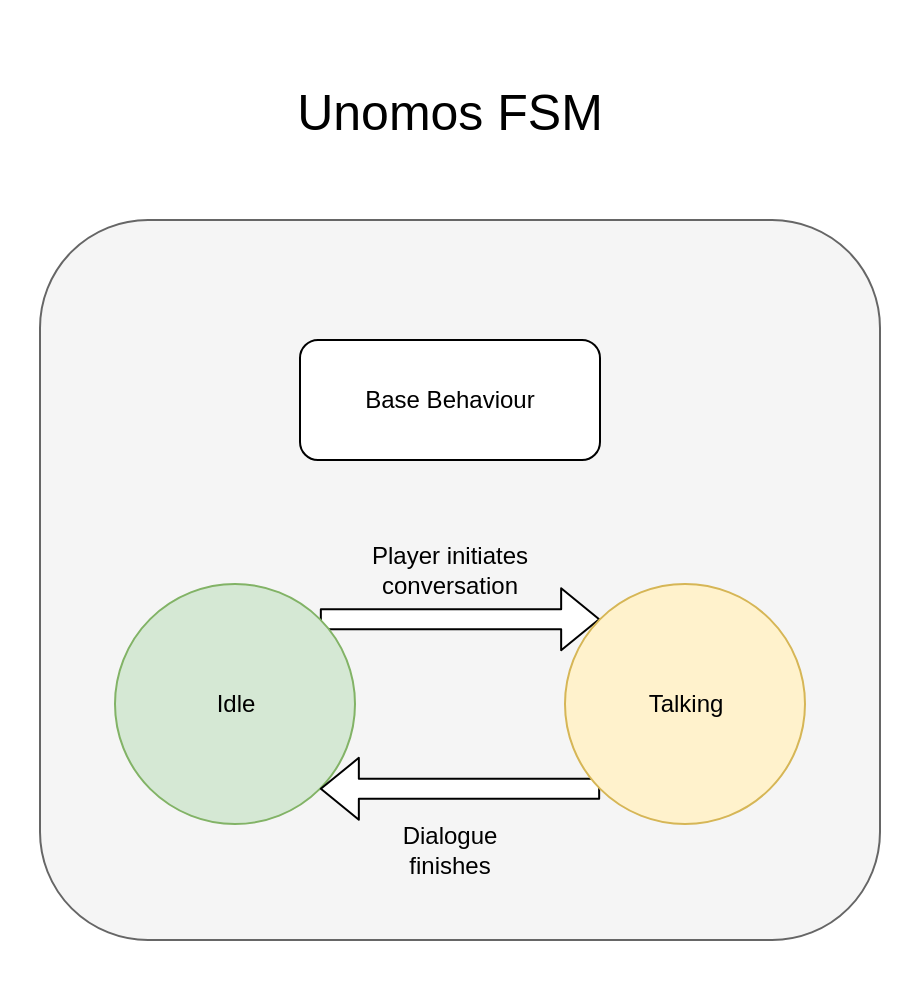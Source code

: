 <mxfile version="20.4.0" type="github">
  <diagram id="JhDBPopmTMuxLhtmZvlu" name="Page-1">
    <mxGraphModel dx="1422" dy="1862" grid="1" gridSize="10" guides="1" tooltips="1" connect="1" arrows="1" fold="1" page="1" pageScale="1" pageWidth="850" pageHeight="1100" math="0" shadow="0">
      <root>
        <mxCell id="0" />
        <mxCell id="1" parent="0" />
        <mxCell id="lG35vhVCdNkvIQNK5DTm-1" value="" style="rounded=1;whiteSpace=wrap;html=1;shadow=0;strokeColor=none;" vertex="1" parent="1">
          <mxGeometry x="30" y="-80" width="460" height="500" as="geometry" />
        </mxCell>
        <mxCell id="lG35vhVCdNkvIQNK5DTm-2" value="" style="rounded=1;whiteSpace=wrap;html=1;shadow=0;fillColor=#f5f5f5;fontColor=#333333;strokeColor=#666666;" vertex="1" parent="1">
          <mxGeometry x="50" y="30" width="420" height="360" as="geometry" />
        </mxCell>
        <mxCell id="lG35vhVCdNkvIQNK5DTm-3" value="Base Behaviour" style="rounded=1;whiteSpace=wrap;html=1;shadow=0;" vertex="1" parent="1">
          <mxGeometry x="180" y="90" width="150" height="60" as="geometry" />
        </mxCell>
        <mxCell id="lG35vhVCdNkvIQNK5DTm-5" value="Unomos FSM" style="text;html=1;strokeColor=none;fillColor=none;align=center;verticalAlign=middle;whiteSpace=wrap;rounded=0;fontSize=25;" vertex="1" parent="1">
          <mxGeometry x="170" y="-40" width="170" height="30" as="geometry" />
        </mxCell>
        <mxCell id="lG35vhVCdNkvIQNK5DTm-8" style="edgeStyle=orthogonalEdgeStyle;rounded=1;orthogonalLoop=1;jettySize=auto;html=1;exitX=1;exitY=0;exitDx=0;exitDy=0;entryX=0;entryY=0;entryDx=0;entryDy=0;fontSize=25;shape=flexArrow;fillColor=default;" edge="1" parent="1" source="lG35vhVCdNkvIQNK5DTm-6" target="lG35vhVCdNkvIQNK5DTm-7">
          <mxGeometry relative="1" as="geometry" />
        </mxCell>
        <mxCell id="lG35vhVCdNkvIQNK5DTm-6" value="Idle" style="ellipse;whiteSpace=wrap;html=1;aspect=fixed;shadow=0;fillColor=#d5e8d4;strokeColor=#82b366;" vertex="1" parent="1">
          <mxGeometry x="87.5" y="212" width="120" height="120" as="geometry" />
        </mxCell>
        <mxCell id="lG35vhVCdNkvIQNK5DTm-9" style="edgeStyle=orthogonalEdgeStyle;shape=flexArrow;rounded=1;orthogonalLoop=1;jettySize=auto;html=1;exitX=0;exitY=1;exitDx=0;exitDy=0;entryX=1;entryY=1;entryDx=0;entryDy=0;labelBackgroundColor=default;strokeColor=default;fontFamily=Helvetica;fontSize=25;fontColor=default;endArrow=classic;fillColor=default;" edge="1" parent="1" source="lG35vhVCdNkvIQNK5DTm-7" target="lG35vhVCdNkvIQNK5DTm-6">
          <mxGeometry relative="1" as="geometry" />
        </mxCell>
        <mxCell id="lG35vhVCdNkvIQNK5DTm-7" value="Talking" style="ellipse;whiteSpace=wrap;html=1;aspect=fixed;shadow=0;fillColor=#fff2cc;strokeColor=#d6b656;" vertex="1" parent="1">
          <mxGeometry x="312.5" y="212" width="120" height="120" as="geometry" />
        </mxCell>
        <mxCell id="lG35vhVCdNkvIQNK5DTm-10" value="Player initiates conversation" style="text;html=1;strokeColor=none;fillColor=none;align=center;verticalAlign=middle;whiteSpace=wrap;rounded=0;fontFamily=Helvetica;fontSize=12;fontColor=default;" vertex="1" parent="1">
          <mxGeometry x="210" y="190" width="90" height="30" as="geometry" />
        </mxCell>
        <mxCell id="lG35vhVCdNkvIQNK5DTm-11" value="Dialogue finishes" style="text;html=1;strokeColor=none;fillColor=none;align=center;verticalAlign=middle;whiteSpace=wrap;rounded=0;fontFamily=Helvetica;fontSize=12;fontColor=default;" vertex="1" parent="1">
          <mxGeometry x="210" y="330" width="90" height="30" as="geometry" />
        </mxCell>
      </root>
    </mxGraphModel>
  </diagram>
</mxfile>

